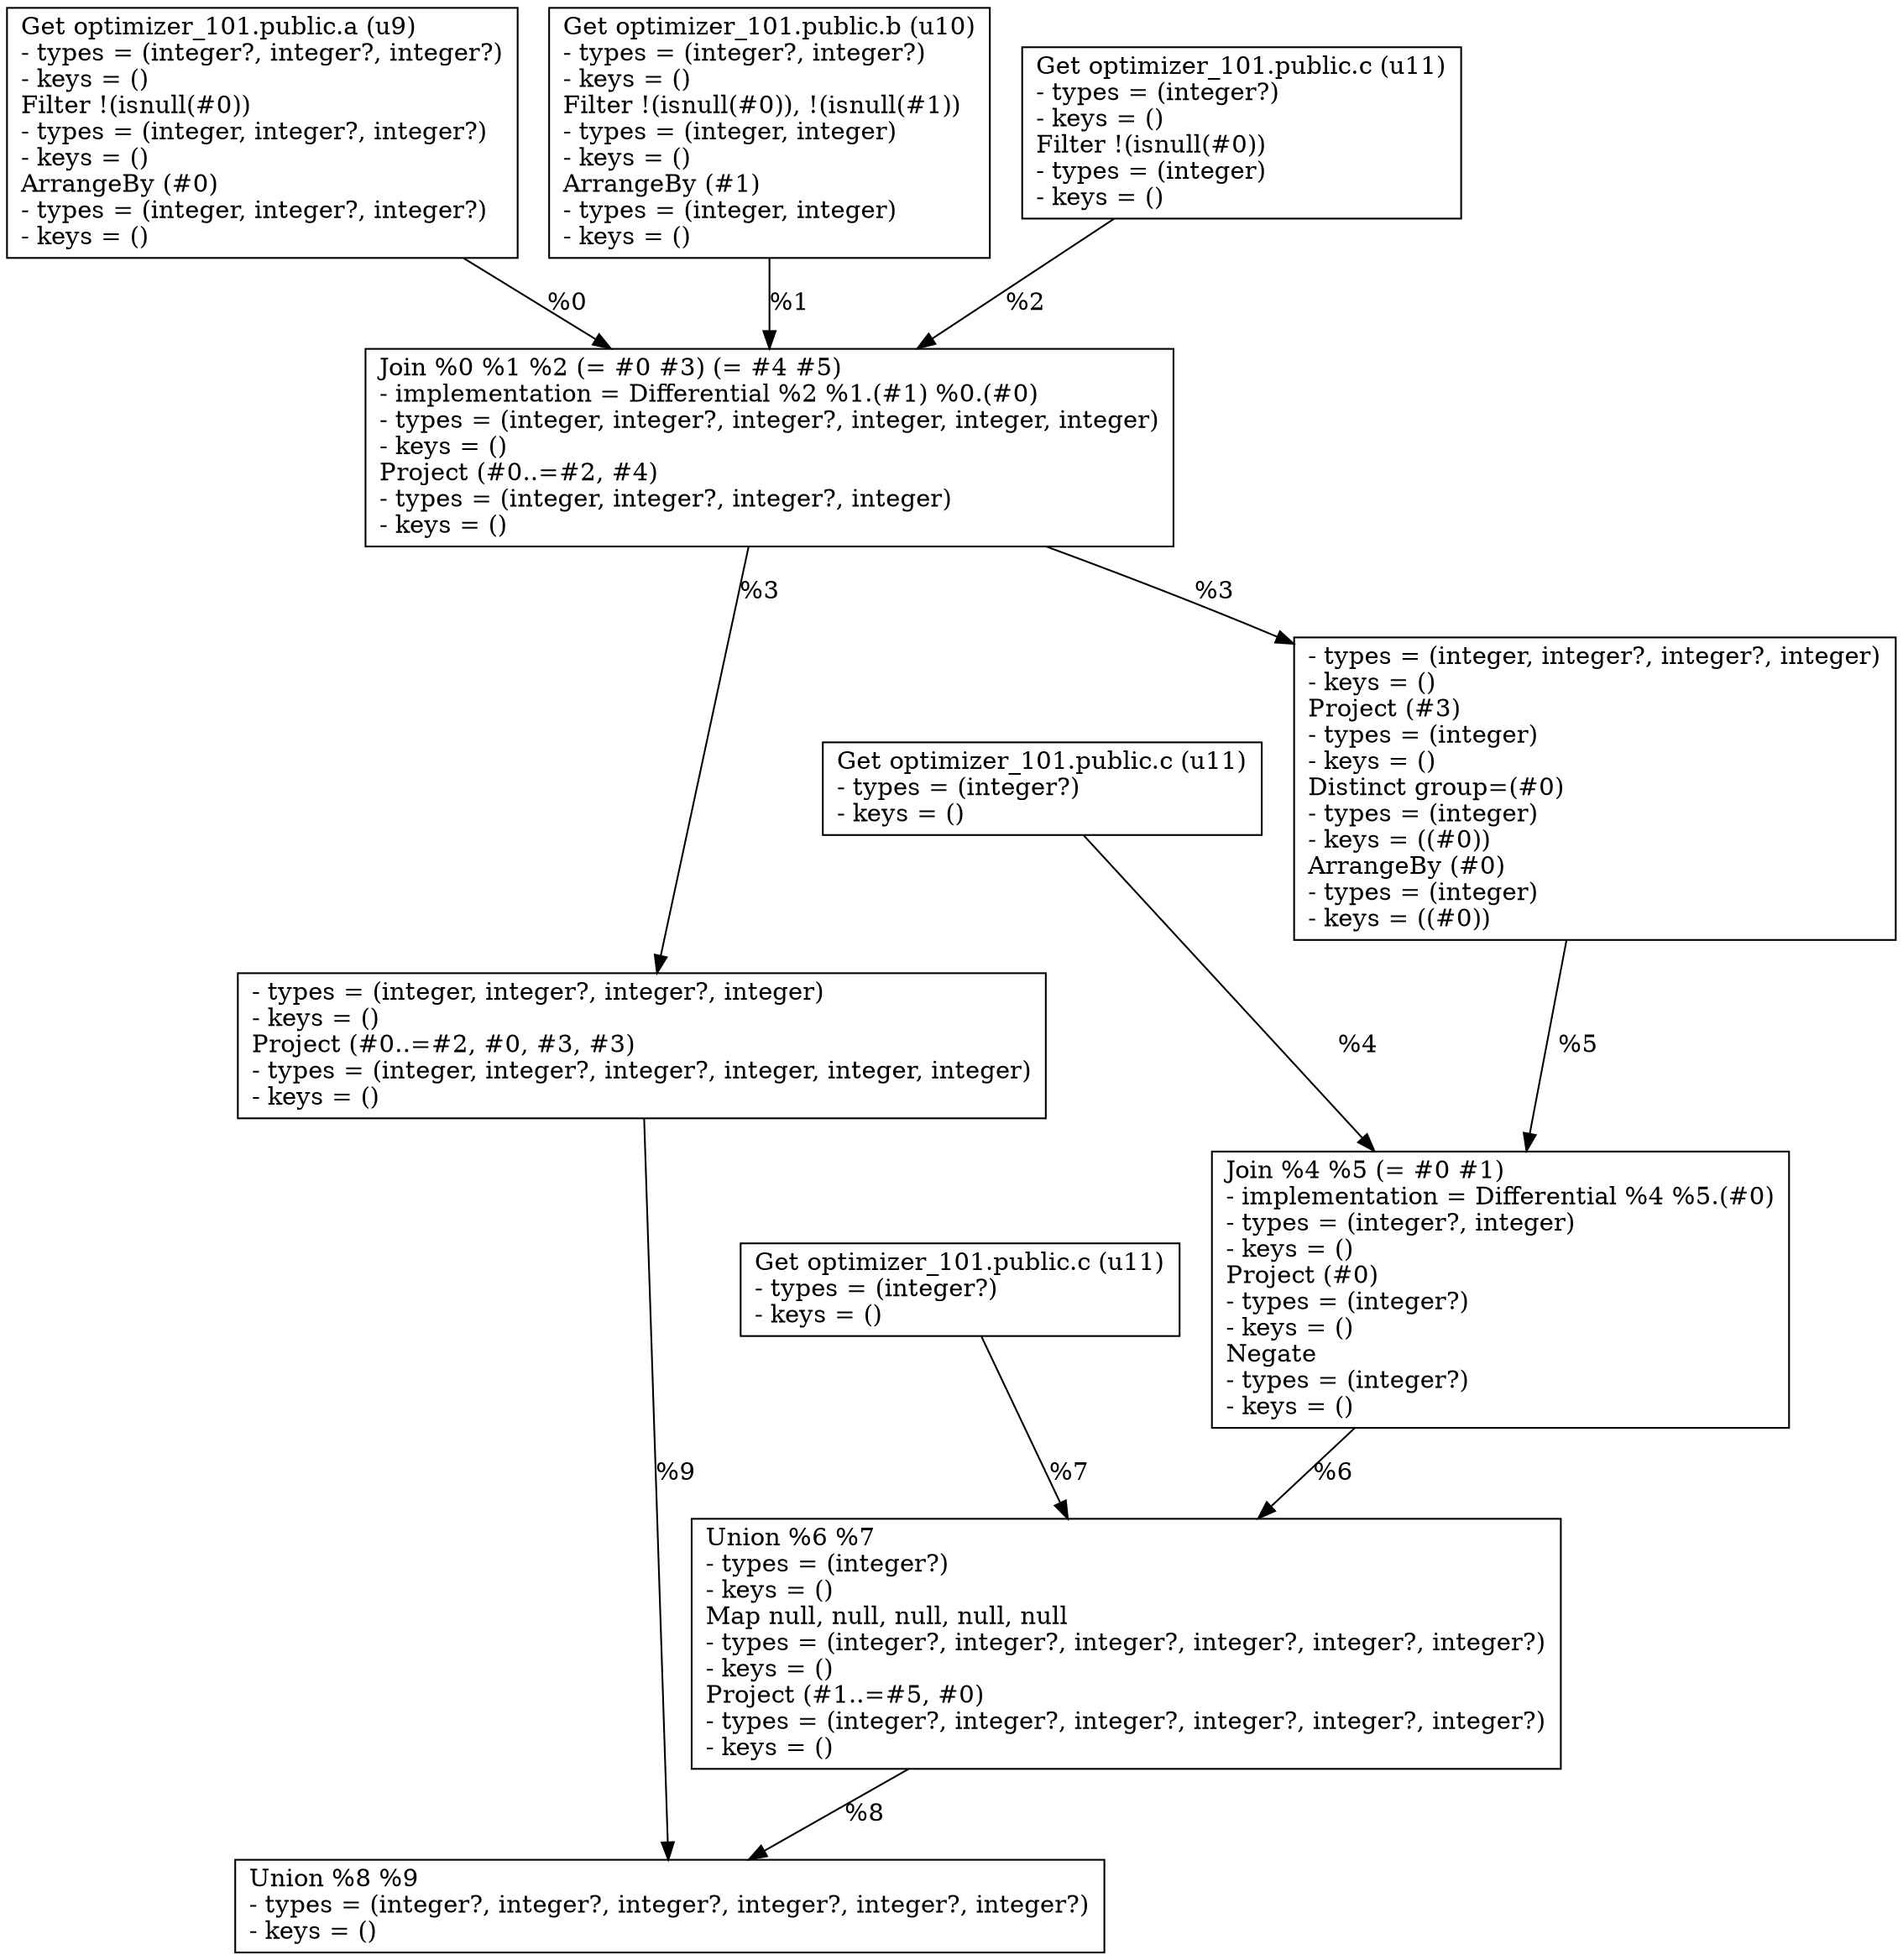 digraph G {
    node0 [shape = record, label="Get optimizer_101.public.a (u9)\l- types = (integer?, integer?, integer?)\l- keys = ()\lFilter !(isnull(#0))\l- types = (integer, integer?, integer?)\l- keys = ()\lArrangeBy (#0)\l- types = (integer, integer?, integer?)\l- keys = ()\l"]
    node1 [shape = record, label="Get optimizer_101.public.b (u10)\l- types = (integer?, integer?)\l- keys = ()\lFilter !(isnull(#0)), !(isnull(#1))\l- types = (integer, integer)\l- keys = ()\lArrangeBy (#1)\l- types = (integer, integer)\l- keys = ()\l"]
    node2 [shape = record, label="Get optimizer_101.public.c (u11)\l- types = (integer?)\l- keys = ()\lFilter !(isnull(#0))\l- types = (integer)\l- keys = ()\l"]
    node3 [shape = record, label="Join %0 %1 %2 (= #0 #3) (= #4 #5)\l- implementation = Differential %2 %1.(#1) %0.(#0)\l- types = (integer, integer?, integer?, integer, integer, integer)\l- keys = ()\lProject (#0..=#2, #4)\l- types = (integer, integer?, integer?, integer)\l- keys = ()\l"]
    node4 [shape = record, label="Get optimizer_101.public.c (u11)\l- types = (integer?)\l- keys = ()\l"]
    node5 [shape = record, label="- types = (integer, integer?, integer?, integer)\l- keys = ()\lProject (#3)\l- types = (integer)\l- keys = ()\lDistinct group=(#0)\l- types = (integer)\l- keys = ((#0))\lArrangeBy (#0)\l- types = (integer)\l- keys = ((#0))\l"]
    node6 [shape = record, label="Join %4 %5 (= #0 #1)\l- implementation = Differential %4 %5.(#0)\l- types = (integer?, integer)\l- keys = ()\lProject (#0)\l- types = (integer?)\l- keys = ()\lNegate\l- types = (integer?)\l- keys = ()\l"]
    node7 [shape = record, label="Get optimizer_101.public.c (u11)\l- types = (integer?)\l- keys = ()\l"]
    node8 [shape = record, label="Union %6 %7\l- types = (integer?)\l- keys = ()\lMap null, null, null, null, null\l- types = (integer?, integer?, integer?, integer?, integer?, integer?)\l- keys = ()\lProject (#1..=#5, #0)\l- types = (integer?, integer?, integer?, integer?, integer?, integer?)\l- keys = ()\l"]
    node9 [shape = record, label="- types = (integer, integer?, integer?, integer)\l- keys = ()\lProject (#0..=#2, #0, #3, #3)\l- types = (integer, integer?, integer?, integer, integer, integer)\l- keys = ()\l"]
    node10 [shape = record, label="Union %8 %9\l- types = (integer?, integer?, integer?, integer?, integer?, integer?)\l- keys = ()\l"]
    node0 -> node3 [label = "%0\l"]
    node3 -> node5 [label = "%3\l"]
    node9 -> node10 [label = "%9\l"]
    node3 -> node9 [label = "%3\l"]
    node5 -> node6 [label = "%5\l"]
    node4 -> node6 [label = "%4\l"]
    node2 -> node3 [label = "%2\l"]
    node6 -> node8 [label = "%6\l"]
    node1 -> node3 [label = "%1\l"]
    node7 -> node8 [label = "%7\l"]
    node8 -> node10 [label = "%8\l"]
}

